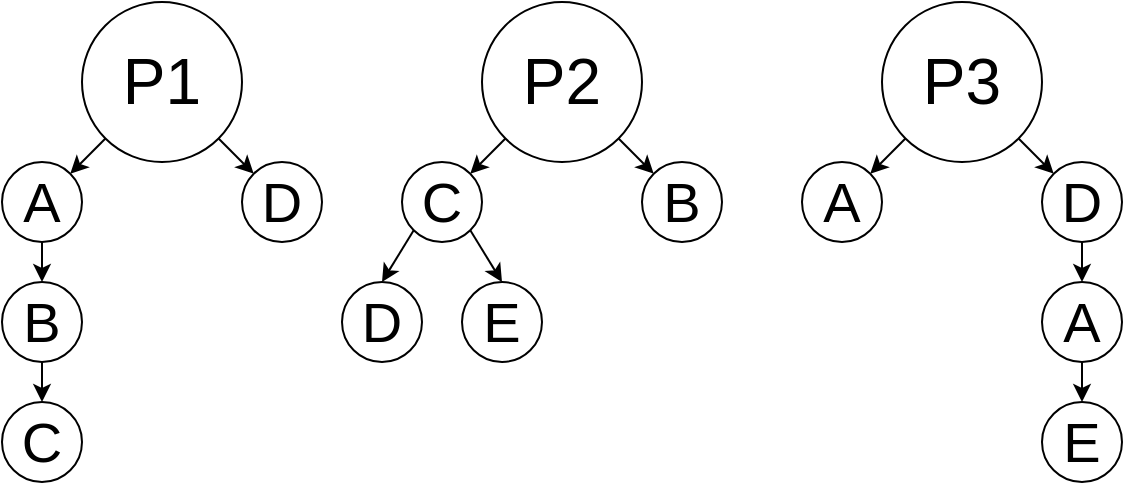 <mxfile version="14.9.8" type="device" pages="2"><diagram id="umhiwh3lmSI1WUiaiUB4" name="Postavka"><mxGraphModel dx="1182" dy="606" grid="1" gridSize="10" guides="1" tooltips="1" connect="1" arrows="1" fold="1" page="1" pageScale="1" pageWidth="827" pageHeight="1169" math="0" shadow="0"><root><mxCell id="0"/><mxCell id="1" parent="0"/><mxCell id="GNtihehIKiN_zuxZ94di-1" value="&lt;font style=&quot;font-size: 32px&quot;&gt;P1&lt;/font&gt;" style="ellipse;whiteSpace=wrap;html=1;aspect=fixed;" vertex="1" parent="1"><mxGeometry x="160" y="80" width="80" height="80" as="geometry"/></mxCell><mxCell id="GNtihehIKiN_zuxZ94di-2" value="&lt;font style=&quot;font-size: 32px&quot;&gt;P2&lt;/font&gt;" style="ellipse;whiteSpace=wrap;html=1;aspect=fixed;" vertex="1" parent="1"><mxGeometry x="360" y="80" width="80" height="80" as="geometry"/></mxCell><mxCell id="GNtihehIKiN_zuxZ94di-3" value="&lt;font style=&quot;font-size: 32px&quot;&gt;P3&lt;/font&gt;" style="ellipse;whiteSpace=wrap;html=1;aspect=fixed;" vertex="1" parent="1"><mxGeometry x="560" y="80" width="80" height="80" as="geometry"/></mxCell><mxCell id="GNtihehIKiN_zuxZ94di-4" value="&lt;font style=&quot;font-size: 28px&quot;&gt;A&lt;/font&gt;" style="ellipse;whiteSpace=wrap;html=1;aspect=fixed;" vertex="1" parent="1"><mxGeometry x="120" y="160" width="40" height="40" as="geometry"/></mxCell><mxCell id="GNtihehIKiN_zuxZ94di-5" value="&lt;font style=&quot;font-size: 28px&quot;&gt;D&lt;/font&gt;" style="ellipse;whiteSpace=wrap;html=1;aspect=fixed;" vertex="1" parent="1"><mxGeometry x="240" y="160" width="40" height="40" as="geometry"/></mxCell><mxCell id="GNtihehIKiN_zuxZ94di-6" value="&lt;font style=&quot;font-size: 28px&quot;&gt;B&lt;/font&gt;" style="ellipse;whiteSpace=wrap;html=1;aspect=fixed;" vertex="1" parent="1"><mxGeometry x="120" y="220" width="40" height="40" as="geometry"/></mxCell><mxCell id="GNtihehIKiN_zuxZ94di-7" value="&lt;font style=&quot;font-size: 28px&quot;&gt;C&lt;/font&gt;" style="ellipse;whiteSpace=wrap;html=1;aspect=fixed;" vertex="1" parent="1"><mxGeometry x="120" y="280" width="40" height="40" as="geometry"/></mxCell><mxCell id="GNtihehIKiN_zuxZ94di-8" value="" style="endArrow=classic;html=1;exitX=0;exitY=1;exitDx=0;exitDy=0;entryX=1;entryY=0;entryDx=0;entryDy=0;" edge="1" parent="1" source="GNtihehIKiN_zuxZ94di-1" target="GNtihehIKiN_zuxZ94di-4"><mxGeometry width="50" height="50" relative="1" as="geometry"><mxPoint x="220" y="280" as="sourcePoint"/><mxPoint x="270" y="230" as="targetPoint"/></mxGeometry></mxCell><mxCell id="GNtihehIKiN_zuxZ94di-9" value="" style="endArrow=classic;html=1;exitX=1;exitY=1;exitDx=0;exitDy=0;entryX=0;entryY=0;entryDx=0;entryDy=0;" edge="1" parent="1" source="GNtihehIKiN_zuxZ94di-1" target="GNtihehIKiN_zuxZ94di-5"><mxGeometry width="50" height="50" relative="1" as="geometry"><mxPoint x="200" y="360" as="sourcePoint"/><mxPoint x="250" y="310" as="targetPoint"/></mxGeometry></mxCell><mxCell id="GNtihehIKiN_zuxZ94di-10" value="" style="endArrow=classic;html=1;exitX=0.5;exitY=1;exitDx=0;exitDy=0;entryX=0.5;entryY=0;entryDx=0;entryDy=0;" edge="1" parent="1" source="GNtihehIKiN_zuxZ94di-4" target="GNtihehIKiN_zuxZ94di-6"><mxGeometry width="50" height="50" relative="1" as="geometry"><mxPoint x="220" y="320" as="sourcePoint"/><mxPoint x="270" y="270" as="targetPoint"/></mxGeometry></mxCell><mxCell id="GNtihehIKiN_zuxZ94di-11" value="" style="endArrow=classic;html=1;exitX=0.5;exitY=1;exitDx=0;exitDy=0;entryX=0.5;entryY=0;entryDx=0;entryDy=0;" edge="1" parent="1" source="GNtihehIKiN_zuxZ94di-6" target="GNtihehIKiN_zuxZ94di-7"><mxGeometry width="50" height="50" relative="1" as="geometry"><mxPoint x="210" y="360" as="sourcePoint"/><mxPoint x="260" y="310" as="targetPoint"/></mxGeometry></mxCell><mxCell id="GNtihehIKiN_zuxZ94di-12" value="&lt;font style=&quot;font-size: 28px&quot;&gt;C&lt;/font&gt;" style="ellipse;whiteSpace=wrap;html=1;aspect=fixed;" vertex="1" parent="1"><mxGeometry x="320" y="160" width="40" height="40" as="geometry"/></mxCell><mxCell id="GNtihehIKiN_zuxZ94di-13" value="&lt;font style=&quot;font-size: 28px&quot;&gt;D&lt;/font&gt;" style="ellipse;whiteSpace=wrap;html=1;aspect=fixed;" vertex="1" parent="1"><mxGeometry x="290" y="220" width="40" height="40" as="geometry"/></mxCell><mxCell id="GNtihehIKiN_zuxZ94di-14" value="&lt;font style=&quot;font-size: 28px&quot;&gt;E&lt;/font&gt;" style="ellipse;whiteSpace=wrap;html=1;aspect=fixed;" vertex="1" parent="1"><mxGeometry x="350" y="220" width="40" height="40" as="geometry"/></mxCell><mxCell id="GNtihehIKiN_zuxZ94di-16" value="" style="endArrow=classic;html=1;exitX=0;exitY=1;exitDx=0;exitDy=0;entryX=1;entryY=0;entryDx=0;entryDy=0;" edge="1" parent="1" source="GNtihehIKiN_zuxZ94di-2" target="GNtihehIKiN_zuxZ94di-12"><mxGeometry width="50" height="50" relative="1" as="geometry"><mxPoint x="490" y="220" as="sourcePoint"/><mxPoint x="540" y="170" as="targetPoint"/></mxGeometry></mxCell><mxCell id="GNtihehIKiN_zuxZ94di-17" value="" style="endArrow=classic;html=1;exitX=0;exitY=1;exitDx=0;exitDy=0;entryX=0.5;entryY=0;entryDx=0;entryDy=0;" edge="1" parent="1" source="GNtihehIKiN_zuxZ94di-12" target="GNtihehIKiN_zuxZ94di-13"><mxGeometry width="50" height="50" relative="1" as="geometry"><mxPoint x="360" y="320" as="sourcePoint"/><mxPoint x="410" y="270" as="targetPoint"/></mxGeometry></mxCell><mxCell id="GNtihehIKiN_zuxZ94di-18" value="" style="endArrow=classic;html=1;exitX=1;exitY=1;exitDx=0;exitDy=0;entryX=0.5;entryY=0;entryDx=0;entryDy=0;" edge="1" parent="1" source="GNtihehIKiN_zuxZ94di-12" target="GNtihehIKiN_zuxZ94di-14"><mxGeometry width="50" height="50" relative="1" as="geometry"><mxPoint x="420" y="240" as="sourcePoint"/><mxPoint x="470" y="190" as="targetPoint"/></mxGeometry></mxCell><mxCell id="GNtihehIKiN_zuxZ94di-19" value="&lt;font style=&quot;font-size: 28px&quot;&gt;B&lt;/font&gt;" style="ellipse;whiteSpace=wrap;html=1;aspect=fixed;" vertex="1" parent="1"><mxGeometry x="440" y="160" width="40" height="40" as="geometry"/></mxCell><mxCell id="GNtihehIKiN_zuxZ94di-20" value="" style="endArrow=classic;html=1;exitX=1;exitY=1;exitDx=0;exitDy=0;entryX=0;entryY=0;entryDx=0;entryDy=0;" edge="1" parent="1" source="GNtihehIKiN_zuxZ94di-2" target="GNtihehIKiN_zuxZ94di-19"><mxGeometry width="50" height="50" relative="1" as="geometry"><mxPoint x="410" y="260" as="sourcePoint"/><mxPoint x="460" y="210" as="targetPoint"/></mxGeometry></mxCell><mxCell id="GNtihehIKiN_zuxZ94di-21" value="&lt;font style=&quot;font-size: 28px&quot;&gt;D&lt;/font&gt;" style="ellipse;whiteSpace=wrap;html=1;aspect=fixed;" vertex="1" parent="1"><mxGeometry x="640" y="160" width="40" height="40" as="geometry"/></mxCell><mxCell id="GNtihehIKiN_zuxZ94di-22" value="&lt;font style=&quot;font-size: 28px&quot;&gt;A&lt;/font&gt;" style="ellipse;whiteSpace=wrap;html=1;aspect=fixed;" vertex="1" parent="1"><mxGeometry x="640" y="220" width="40" height="40" as="geometry"/></mxCell><mxCell id="GNtihehIKiN_zuxZ94di-23" value="&lt;font style=&quot;font-size: 28px&quot;&gt;E&lt;/font&gt;" style="ellipse;whiteSpace=wrap;html=1;aspect=fixed;" vertex="1" parent="1"><mxGeometry x="640" y="280" width="40" height="40" as="geometry"/></mxCell><mxCell id="GNtihehIKiN_zuxZ94di-24" value="" style="endArrow=classic;html=1;exitX=0.5;exitY=1;exitDx=0;exitDy=0;entryX=0.5;entryY=0;entryDx=0;entryDy=0;" edge="1" parent="1" source="GNtihehIKiN_zuxZ94di-21" target="GNtihehIKiN_zuxZ94di-22"><mxGeometry width="50" height="50" relative="1" as="geometry"><mxPoint x="740" y="320" as="sourcePoint"/><mxPoint x="790" y="270" as="targetPoint"/></mxGeometry></mxCell><mxCell id="GNtihehIKiN_zuxZ94di-25" value="" style="endArrow=classic;html=1;exitX=0.5;exitY=1;exitDx=0;exitDy=0;entryX=0.5;entryY=0;entryDx=0;entryDy=0;" edge="1" parent="1" source="GNtihehIKiN_zuxZ94di-22" target="GNtihehIKiN_zuxZ94di-23"><mxGeometry width="50" height="50" relative="1" as="geometry"><mxPoint x="730" y="360" as="sourcePoint"/><mxPoint x="780" y="310" as="targetPoint"/></mxGeometry></mxCell><mxCell id="GNtihehIKiN_zuxZ94di-26" value="&lt;font style=&quot;font-size: 28px&quot;&gt;A&lt;/font&gt;" style="ellipse;whiteSpace=wrap;html=1;aspect=fixed;" vertex="1" parent="1"><mxGeometry x="520" y="160" width="40" height="40" as="geometry"/></mxCell><mxCell id="GNtihehIKiN_zuxZ94di-27" value="" style="endArrow=classic;html=1;exitX=1;exitY=1;exitDx=0;exitDy=0;entryX=0;entryY=0;entryDx=0;entryDy=0;" edge="1" parent="1" source="GNtihehIKiN_zuxZ94di-3" target="GNtihehIKiN_zuxZ94di-21"><mxGeometry width="50" height="50" relative="1" as="geometry"><mxPoint x="540" y="330" as="sourcePoint"/><mxPoint x="590" y="280" as="targetPoint"/></mxGeometry></mxCell><mxCell id="GNtihehIKiN_zuxZ94di-28" value="" style="endArrow=classic;html=1;exitX=0;exitY=1;exitDx=0;exitDy=0;entryX=1;entryY=0;entryDx=0;entryDy=0;" edge="1" parent="1" source="GNtihehIKiN_zuxZ94di-3" target="GNtihehIKiN_zuxZ94di-26"><mxGeometry width="50" height="50" relative="1" as="geometry"><mxPoint x="490" y="310" as="sourcePoint"/><mxPoint x="540" y="260" as="targetPoint"/></mxGeometry></mxCell></root></mxGraphModel></diagram><diagram id="JCNSCwAfRrr2-B6K4cQ4" name="Rešenje"><mxGraphModel dx="1418" dy="727" grid="1" gridSize="10" guides="1" tooltips="1" connect="1" arrows="1" fold="1" page="1" pageScale="1" pageWidth="827" pageHeight="1169" math="0" shadow="0"><root><mxCell id="8qMppbidEVr8LQzBkbKp-0"/><mxCell id="8qMppbidEVr8LQzBkbKp-1" parent="8qMppbidEVr8LQzBkbKp-0"/><mxCell id="6X7Hv2ixLv4qmSgRg-FR-0" value="&lt;font style=&quot;font-size: 32px&quot;&gt;P1&lt;/font&gt;" style="ellipse;whiteSpace=wrap;html=1;aspect=fixed;" vertex="1" parent="8qMppbidEVr8LQzBkbKp-1"><mxGeometry x="160" y="80" width="80" height="80" as="geometry"/></mxCell><mxCell id="6X7Hv2ixLv4qmSgRg-FR-1" value="&lt;font style=&quot;font-size: 32px&quot;&gt;P2&lt;/font&gt;" style="ellipse;whiteSpace=wrap;html=1;aspect=fixed;" vertex="1" parent="8qMppbidEVr8LQzBkbKp-1"><mxGeometry x="280" y="80" width="80" height="80" as="geometry"/></mxCell><mxCell id="6X7Hv2ixLv4qmSgRg-FR-2" value="&lt;font style=&quot;font-size: 32px&quot;&gt;P3&lt;/font&gt;" style="ellipse;whiteSpace=wrap;html=1;aspect=fixed;" vertex="1" parent="8qMppbidEVr8LQzBkbKp-1"><mxGeometry x="400" y="80" width="80" height="80" as="geometry"/></mxCell><mxCell id="tpHN_3hVmI-7NG_G1Ysk-0" value="&lt;font style=&quot;font-size: 28px&quot;&gt;A&lt;/font&gt;" style="ellipse;whiteSpace=wrap;html=1;aspect=fixed;" vertex="1" parent="8qMppbidEVr8LQzBkbKp-1"><mxGeometry x="160" y="200" width="40" height="40" as="geometry"/></mxCell><mxCell id="tpHN_3hVmI-7NG_G1Ysk-1" value="&lt;font style=&quot;font-size: 28px&quot;&gt;B&lt;/font&gt;" style="ellipse;whiteSpace=wrap;html=1;aspect=fixed;" vertex="1" parent="8qMppbidEVr8LQzBkbKp-1"><mxGeometry x="250" y="200" width="40" height="40" as="geometry"/></mxCell><mxCell id="tpHN_3hVmI-7NG_G1Ysk-2" value="&lt;font style=&quot;font-size: 28px&quot;&gt;C&lt;/font&gt;" style="ellipse;whiteSpace=wrap;html=1;aspect=fixed;" vertex="1" parent="8qMppbidEVr8LQzBkbKp-1"><mxGeometry x="350" y="200" width="40" height="40" as="geometry"/></mxCell><mxCell id="tpHN_3hVmI-7NG_G1Ysk-3" value="&lt;font style=&quot;font-size: 28px&quot;&gt;D&lt;/font&gt;" style="ellipse;whiteSpace=wrap;html=1;aspect=fixed;" vertex="1" parent="8qMppbidEVr8LQzBkbKp-1"><mxGeometry x="440" y="200" width="40" height="40" as="geometry"/></mxCell><mxCell id="tpHN_3hVmI-7NG_G1Ysk-4" value="" style="endArrow=classic;html=1;entryX=0.5;entryY=1;entryDx=0;entryDy=0;exitX=0.5;exitY=0;exitDx=0;exitDy=0;" edge="1" parent="8qMppbidEVr8LQzBkbKp-1" source="tpHN_3hVmI-7NG_G1Ysk-0" target="6X7Hv2ixLv4qmSgRg-FR-0"><mxGeometry width="50" height="50" relative="1" as="geometry"><mxPoint x="20" y="400" as="sourcePoint"/><mxPoint x="70" y="350" as="targetPoint"/></mxGeometry></mxCell><mxCell id="tpHN_3hVmI-7NG_G1Ysk-5" value="" style="endArrow=classic;html=1;entryX=0.5;entryY=1;entryDx=0;entryDy=0;exitX=0.5;exitY=0;exitDx=0;exitDy=0;" edge="1" parent="8qMppbidEVr8LQzBkbKp-1" source="tpHN_3hVmI-7NG_G1Ysk-1" target="6X7Hv2ixLv4qmSgRg-FR-0"><mxGeometry width="50" height="50" relative="1" as="geometry"><mxPoint x="310" y="370" as="sourcePoint"/><mxPoint x="360" y="320" as="targetPoint"/></mxGeometry></mxCell><mxCell id="tpHN_3hVmI-7NG_G1Ysk-6" value="" style="endArrow=classic;html=1;entryX=0.5;entryY=1;entryDx=0;entryDy=0;exitX=0.5;exitY=0;exitDx=0;exitDy=0;" edge="1" parent="8qMppbidEVr8LQzBkbKp-1" source="tpHN_3hVmI-7NG_G1Ysk-2" target="6X7Hv2ixLv4qmSgRg-FR-1"><mxGeometry width="50" height="50" relative="1" as="geometry"><mxPoint x="220" y="370" as="sourcePoint"/><mxPoint x="270" y="320" as="targetPoint"/></mxGeometry></mxCell><mxCell id="tpHN_3hVmI-7NG_G1Ysk-7" value="" style="endArrow=classic;html=1;entryX=0.5;entryY=1;entryDx=0;entryDy=0;exitX=0.5;exitY=0;exitDx=0;exitDy=0;" edge="1" parent="8qMppbidEVr8LQzBkbKp-1" source="tpHN_3hVmI-7NG_G1Ysk-3" target="6X7Hv2ixLv4qmSgRg-FR-2"><mxGeometry width="50" height="50" relative="1" as="geometry"><mxPoint x="420" y="340" as="sourcePoint"/><mxPoint x="470" y="290" as="targetPoint"/></mxGeometry></mxCell><mxCell id="tpHN_3hVmI-7NG_G1Ysk-8" value="" style="endArrow=classic;html=1;exitX=0;exitY=1;exitDx=0;exitDy=0;entryX=1;entryY=0;entryDx=0;entryDy=0;" edge="1" parent="8qMppbidEVr8LQzBkbKp-1" source="6X7Hv2ixLv4qmSgRg-FR-2" target="tpHN_3hVmI-7NG_G1Ysk-0"><mxGeometry width="50" height="50" relative="1" as="geometry"><mxPoint x="300" y="360" as="sourcePoint"/><mxPoint x="350" y="310" as="targetPoint"/></mxGeometry></mxCell><mxCell id="tpHN_3hVmI-7NG_G1Ysk-9" value="" style="endArrow=classic;html=1;exitX=1;exitY=1;exitDx=0;exitDy=0;entryX=0;entryY=0;entryDx=0;entryDy=0;" edge="1" parent="8qMppbidEVr8LQzBkbKp-1" source="6X7Hv2ixLv4qmSgRg-FR-1" target="tpHN_3hVmI-7NG_G1Ysk-3"><mxGeometry width="50" height="50" relative="1" as="geometry"><mxPoint x="260" y="400" as="sourcePoint"/><mxPoint x="310" y="350" as="targetPoint"/></mxGeometry></mxCell><mxCell id="tpHN_3hVmI-7NG_G1Ysk-10" value="" style="endArrow=classic;html=1;exitX=1;exitY=1;exitDx=0;exitDy=0;entryX=0;entryY=0.5;entryDx=0;entryDy=0;" edge="1" parent="8qMppbidEVr8LQzBkbKp-1" source="6X7Hv2ixLv4qmSgRg-FR-0" target="tpHN_3hVmI-7NG_G1Ysk-2"><mxGeometry width="50" height="50" relative="1" as="geometry"><mxPoint x="130" y="330" as="sourcePoint"/><mxPoint x="180" y="280" as="targetPoint"/></mxGeometry></mxCell></root></mxGraphModel></diagram></mxfile>